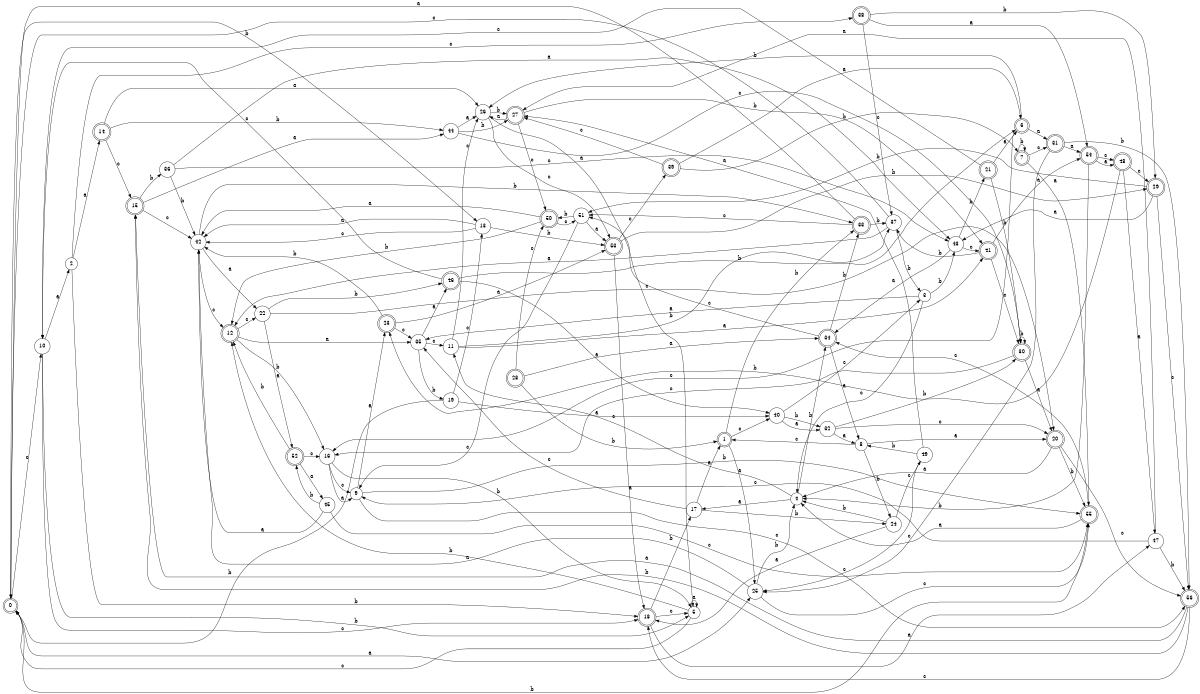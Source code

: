 digraph n46_9 {
__start0 [label="" shape="none"];

rankdir=LR;
size="8,5";

s0 [style="rounded,filled", color="black", fillcolor="white" shape="doublecircle", label="0"];
s1 [style="rounded,filled", color="black", fillcolor="white" shape="doublecircle", label="1"];
s2 [style="filled", color="black", fillcolor="white" shape="circle", label="2"];
s3 [style="filled", color="black", fillcolor="white" shape="circle", label="3"];
s4 [style="filled", color="black", fillcolor="white" shape="circle", label="4"];
s5 [style="filled", color="black", fillcolor="white" shape="circle", label="5"];
s6 [style="rounded,filled", color="black", fillcolor="white" shape="doublecircle", label="6"];
s7 [style="rounded,filled", color="black", fillcolor="white" shape="doublecircle", label="7"];
s8 [style="filled", color="black", fillcolor="white" shape="circle", label="8"];
s9 [style="filled", color="black", fillcolor="white" shape="circle", label="9"];
s10 [style="filled", color="black", fillcolor="white" shape="circle", label="10"];
s11 [style="filled", color="black", fillcolor="white" shape="circle", label="11"];
s12 [style="rounded,filled", color="black", fillcolor="white" shape="doublecircle", label="12"];
s13 [style="filled", color="black", fillcolor="white" shape="circle", label="13"];
s14 [style="rounded,filled", color="black", fillcolor="white" shape="doublecircle", label="14"];
s15 [style="rounded,filled", color="black", fillcolor="white" shape="doublecircle", label="15"];
s16 [style="filled", color="black", fillcolor="white" shape="circle", label="16"];
s17 [style="filled", color="black", fillcolor="white" shape="circle", label="17"];
s18 [style="rounded,filled", color="black", fillcolor="white" shape="doublecircle", label="18"];
s19 [style="filled", color="black", fillcolor="white" shape="circle", label="19"];
s20 [style="rounded,filled", color="black", fillcolor="white" shape="doublecircle", label="20"];
s21 [style="rounded,filled", color="black", fillcolor="white" shape="doublecircle", label="21"];
s22 [style="filled", color="black", fillcolor="white" shape="circle", label="22"];
s23 [style="rounded,filled", color="black", fillcolor="white" shape="doublecircle", label="23"];
s24 [style="filled", color="black", fillcolor="white" shape="circle", label="24"];
s25 [style="filled", color="black", fillcolor="white" shape="circle", label="25"];
s26 [style="filled", color="black", fillcolor="white" shape="circle", label="26"];
s27 [style="rounded,filled", color="black", fillcolor="white" shape="doublecircle", label="27"];
s28 [style="rounded,filled", color="black", fillcolor="white" shape="doublecircle", label="28"];
s29 [style="rounded,filled", color="black", fillcolor="white" shape="doublecircle", label="29"];
s30 [style="rounded,filled", color="black", fillcolor="white" shape="doublecircle", label="30"];
s31 [style="rounded,filled", color="black", fillcolor="white" shape="doublecircle", label="31"];
s32 [style="filled", color="black", fillcolor="white" shape="circle", label="32"];
s33 [style="rounded,filled", color="black", fillcolor="white" shape="doublecircle", label="33"];
s34 [style="rounded,filled", color="black", fillcolor="white" shape="doublecircle", label="34"];
s35 [style="filled", color="black", fillcolor="white" shape="circle", label="35"];
s36 [style="filled", color="black", fillcolor="white" shape="circle", label="36"];
s37 [style="filled", color="black", fillcolor="white" shape="circle", label="37"];
s38 [style="rounded,filled", color="black", fillcolor="white" shape="doublecircle", label="38"];
s39 [style="rounded,filled", color="black", fillcolor="white" shape="doublecircle", label="39"];
s40 [style="filled", color="black", fillcolor="white" shape="circle", label="40"];
s41 [style="rounded,filled", color="black", fillcolor="white" shape="doublecircle", label="41"];
s42 [style="filled", color="black", fillcolor="white" shape="circle", label="42"];
s43 [style="filled", color="black", fillcolor="white" shape="circle", label="43"];
s44 [style="filled", color="black", fillcolor="white" shape="circle", label="44"];
s45 [style="filled", color="black", fillcolor="white" shape="circle", label="45"];
s46 [style="rounded,filled", color="black", fillcolor="white" shape="doublecircle", label="46"];
s47 [style="filled", color="black", fillcolor="white" shape="circle", label="47"];
s48 [style="rounded,filled", color="black", fillcolor="white" shape="doublecircle", label="48"];
s49 [style="filled", color="black", fillcolor="white" shape="circle", label="49"];
s50 [style="rounded,filled", color="black", fillcolor="white" shape="doublecircle", label="50"];
s51 [style="filled", color="black", fillcolor="white" shape="circle", label="51"];
s52 [style="rounded,filled", color="black", fillcolor="white" shape="doublecircle", label="52"];
s53 [style="rounded,filled", color="black", fillcolor="white" shape="doublecircle", label="53"];
s54 [style="rounded,filled", color="black", fillcolor="white" shape="doublecircle", label="54"];
s55 [style="rounded,filled", color="black", fillcolor="white" shape="doublecircle", label="55"];
s56 [style="rounded,filled", color="black", fillcolor="white" shape="doublecircle", label="56"];
s0 -> s25 [label="a"];
s0 -> s13 [label="b"];
s0 -> s10 [label="c"];
s1 -> s25 [label="a"];
s1 -> s33 [label="b"];
s1 -> s40 [label="c"];
s2 -> s14 [label="a"];
s2 -> s18 [label="b"];
s2 -> s38 [label="c"];
s3 -> s35 [label="a"];
s3 -> s43 [label="b"];
s3 -> s4 [label="c"];
s4 -> s17 [label="a"];
s4 -> s34 [label="b"];
s4 -> s11 [label="c"];
s5 -> s5 [label="a"];
s5 -> s12 [label="b"];
s5 -> s0 [label="c"];
s6 -> s31 [label="a"];
s6 -> s26 [label="b"];
s6 -> s16 [label="c"];
s7 -> s55 [label="a"];
s7 -> s7 [label="b"];
s7 -> s31 [label="c"];
s8 -> s20 [label="a"];
s8 -> s24 [label="b"];
s8 -> s1 [label="c"];
s9 -> s23 [label="a"];
s9 -> s55 [label="b"];
s9 -> s56 [label="c"];
s10 -> s2 [label="a"];
s10 -> s5 [label="b"];
s10 -> s18 [label="c"];
s11 -> s41 [label="a"];
s11 -> s37 [label="b"];
s11 -> s26 [label="c"];
s12 -> s35 [label="a"];
s12 -> s16 [label="b"];
s12 -> s22 [label="c"];
s13 -> s42 [label="a"];
s13 -> s53 [label="b"];
s13 -> s42 [label="c"];
s14 -> s26 [label="a"];
s14 -> s44 [label="b"];
s14 -> s15 [label="c"];
s15 -> s44 [label="a"];
s15 -> s36 [label="b"];
s15 -> s42 [label="c"];
s16 -> s9 [label="a"];
s16 -> s5 [label="b"];
s16 -> s9 [label="c"];
s17 -> s1 [label="a"];
s17 -> s24 [label="b"];
s17 -> s35 [label="c"];
s18 -> s47 [label="a"];
s18 -> s17 [label="b"];
s18 -> s5 [label="c"];
s19 -> s40 [label="a"];
s19 -> s0 [label="b"];
s19 -> s13 [label="c"];
s20 -> s4 [label="a"];
s20 -> s55 [label="b"];
s20 -> s56 [label="c"];
s21 -> s6 [label="a"];
s21 -> s30 [label="b"];
s21 -> s10 [label="c"];
s22 -> s52 [label="a"];
s22 -> s46 [label="b"];
s22 -> s20 [label="c"];
s23 -> s53 [label="a"];
s23 -> s42 [label="b"];
s23 -> s35 [label="c"];
s24 -> s18 [label="a"];
s24 -> s4 [label="b"];
s24 -> s49 [label="c"];
s25 -> s42 [label="a"];
s25 -> s4 [label="b"];
s25 -> s55 [label="c"];
s26 -> s5 [label="a"];
s26 -> s27 [label="b"];
s26 -> s53 [label="c"];
s27 -> s26 [label="a"];
s27 -> s41 [label="b"];
s27 -> s50 [label="c"];
s28 -> s34 [label="a"];
s28 -> s1 [label="b"];
s28 -> s50 [label="c"];
s29 -> s43 [label="a"];
s29 -> s51 [label="b"];
s29 -> s56 [label="c"];
s30 -> s20 [label="a"];
s30 -> s30 [label="b"];
s30 -> s16 [label="c"];
s31 -> s54 [label="a"];
s31 -> s56 [label="b"];
s31 -> s25 [label="c"];
s32 -> s8 [label="a"];
s32 -> s30 [label="b"];
s32 -> s20 [label="c"];
s33 -> s0 [label="a"];
s33 -> s37 [label="b"];
s33 -> s51 [label="c"];
s34 -> s8 [label="a"];
s34 -> s33 [label="b"];
s34 -> s51 [label="c"];
s35 -> s46 [label="a"];
s35 -> s19 [label="b"];
s35 -> s11 [label="c"];
s36 -> s43 [label="a"];
s36 -> s42 [label="b"];
s36 -> s43 [label="c"];
s37 -> s12 [label="a"];
s37 -> s3 [label="b"];
s37 -> s0 [label="c"];
s38 -> s54 [label="a"];
s38 -> s29 [label="b"];
s38 -> s37 [label="c"];
s39 -> s6 [label="a"];
s39 -> s7 [label="b"];
s39 -> s27 [label="c"];
s40 -> s32 [label="a"];
s40 -> s32 [label="b"];
s40 -> s3 [label="c"];
s41 -> s54 [label="a"];
s41 -> s37 [label="b"];
s41 -> s30 [label="c"];
s42 -> s22 [label="a"];
s42 -> s33 [label="b"];
s42 -> s12 [label="c"];
s43 -> s34 [label="a"];
s43 -> s21 [label="b"];
s43 -> s41 [label="c"];
s44 -> s26 [label="a"];
s44 -> s27 [label="b"];
s44 -> s30 [label="c"];
s45 -> s42 [label="a"];
s45 -> s52 [label="b"];
s45 -> s55 [label="c"];
s46 -> s40 [label="a"];
s46 -> s6 [label="b"];
s46 -> s10 [label="c"];
s47 -> s27 [label="a"];
s47 -> s56 [label="b"];
s47 -> s9 [label="c"];
s48 -> s47 [label="a"];
s48 -> s23 [label="b"];
s48 -> s29 [label="c"];
s49 -> s27 [label="a"];
s49 -> s8 [label="b"];
s49 -> s25 [label="c"];
s50 -> s42 [label="a"];
s50 -> s12 [label="b"];
s50 -> s51 [label="c"];
s51 -> s53 [label="a"];
s51 -> s50 [label="b"];
s51 -> s9 [label="c"];
s52 -> s45 [label="a"];
s52 -> s12 [label="b"];
s52 -> s16 [label="c"];
s53 -> s18 [label="a"];
s53 -> s29 [label="b"];
s53 -> s39 [label="c"];
s54 -> s48 [label="a"];
s54 -> s4 [label="b"];
s54 -> s48 [label="c"];
s55 -> s4 [label="a"];
s55 -> s0 [label="b"];
s55 -> s34 [label="c"];
s56 -> s15 [label="a"];
s56 -> s15 [label="b"];
s56 -> s18 [label="c"];

}